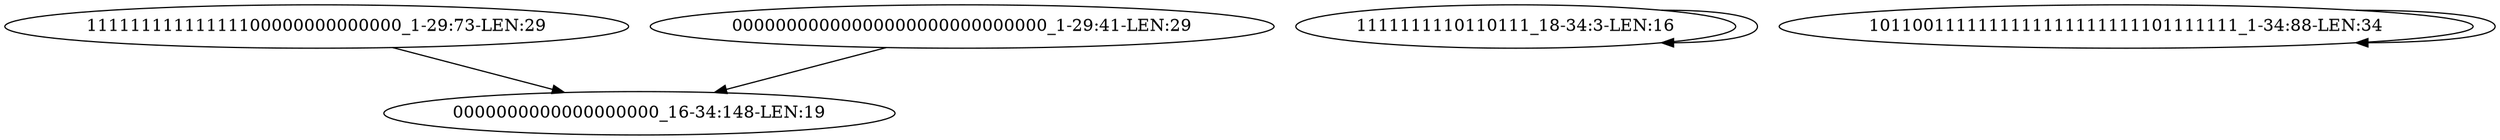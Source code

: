 digraph G {
    "11111111111111100000000000000_1-29:73-LEN:29" -> "0000000000000000000_16-34:148-LEN:19";
    "00000000000000000000000000000_1-29:41-LEN:29" -> "0000000000000000000_16-34:148-LEN:19";
    "1111111110110111_18-34:3-LEN:16" -> "1111111110110111_18-34:3-LEN:16";
    "1011001111111111111111111101111111_1-34:88-LEN:34" -> "1011001111111111111111111101111111_1-34:88-LEN:34";
}
